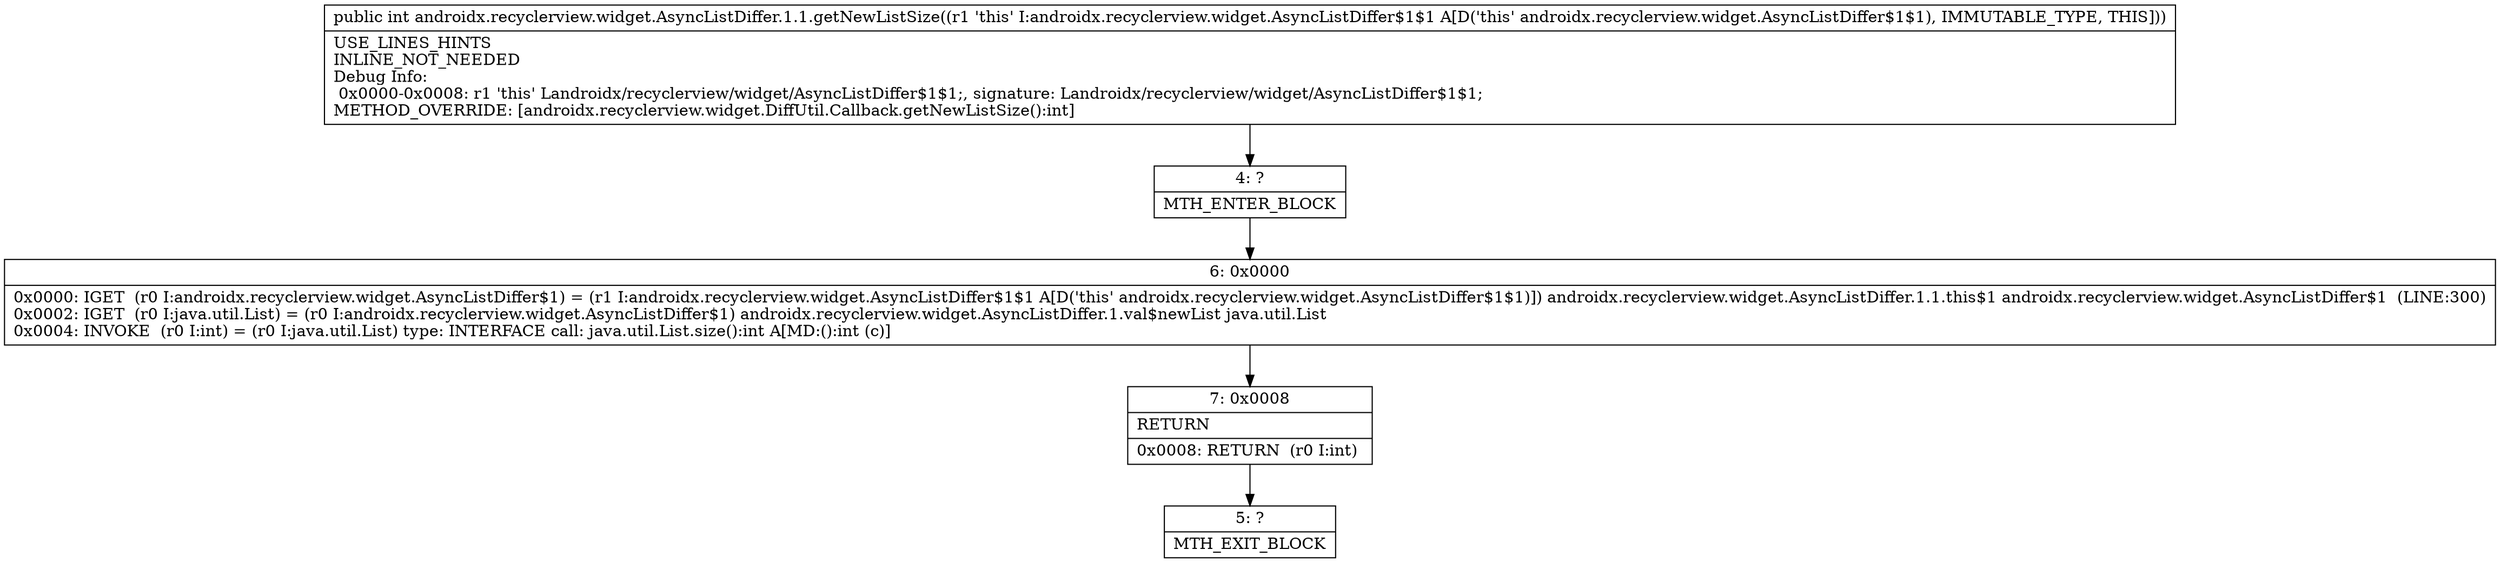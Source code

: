 digraph "CFG forandroidx.recyclerview.widget.AsyncListDiffer.1.1.getNewListSize()I" {
Node_4 [shape=record,label="{4\:\ ?|MTH_ENTER_BLOCK\l}"];
Node_6 [shape=record,label="{6\:\ 0x0000|0x0000: IGET  (r0 I:androidx.recyclerview.widget.AsyncListDiffer$1) = (r1 I:androidx.recyclerview.widget.AsyncListDiffer$1$1 A[D('this' androidx.recyclerview.widget.AsyncListDiffer$1$1)]) androidx.recyclerview.widget.AsyncListDiffer.1.1.this$1 androidx.recyclerview.widget.AsyncListDiffer$1  (LINE:300)\l0x0002: IGET  (r0 I:java.util.List) = (r0 I:androidx.recyclerview.widget.AsyncListDiffer$1) androidx.recyclerview.widget.AsyncListDiffer.1.val$newList java.util.List \l0x0004: INVOKE  (r0 I:int) = (r0 I:java.util.List) type: INTERFACE call: java.util.List.size():int A[MD:():int (c)]\l}"];
Node_7 [shape=record,label="{7\:\ 0x0008|RETURN\l|0x0008: RETURN  (r0 I:int) \l}"];
Node_5 [shape=record,label="{5\:\ ?|MTH_EXIT_BLOCK\l}"];
MethodNode[shape=record,label="{public int androidx.recyclerview.widget.AsyncListDiffer.1.1.getNewListSize((r1 'this' I:androidx.recyclerview.widget.AsyncListDiffer$1$1 A[D('this' androidx.recyclerview.widget.AsyncListDiffer$1$1), IMMUTABLE_TYPE, THIS]))  | USE_LINES_HINTS\lINLINE_NOT_NEEDED\lDebug Info:\l  0x0000\-0x0008: r1 'this' Landroidx\/recyclerview\/widget\/AsyncListDiffer$1$1;, signature: Landroidx\/recyclerview\/widget\/AsyncListDiffer$1$1;\lMETHOD_OVERRIDE: [androidx.recyclerview.widget.DiffUtil.Callback.getNewListSize():int]\l}"];
MethodNode -> Node_4;Node_4 -> Node_6;
Node_6 -> Node_7;
Node_7 -> Node_5;
}

